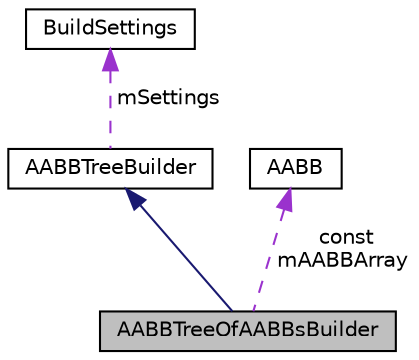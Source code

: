 digraph "AABBTreeOfAABBsBuilder"
{
  edge [fontname="Helvetica",fontsize="10",labelfontname="Helvetica",labelfontsize="10"];
  node [fontname="Helvetica",fontsize="10",shape=record];
  Node1 [label="AABBTreeOfAABBsBuilder",height=0.2,width=0.4,color="black", fillcolor="grey75", style="filled", fontcolor="black"];
  Node2 -> Node1 [dir="back",color="midnightblue",fontsize="10",style="solid",fontname="Helvetica"];
  Node2 [label="AABBTreeBuilder",height=0.2,width=0.4,color="black", fillcolor="white", style="filled",URL="$class_a_a_b_b_tree_builder.html"];
  Node3 -> Node2 [dir="back",color="darkorchid3",fontsize="10",style="dashed",label=" mSettings" ,fontname="Helvetica"];
  Node3 [label="BuildSettings",height=0.2,width=0.4,color="black", fillcolor="white", style="filled",URL="$struct_build_settings.html",tooltip="Simple wrapper around build-related settings [Opcode 1.3]. "];
  Node4 -> Node1 [dir="back",color="darkorchid3",fontsize="10",style="dashed",label=" const\nmAABBArray" ,fontname="Helvetica"];
  Node4 [label="AABB",height=0.2,width=0.4,color="black", fillcolor="white", style="filled",URL="$class_a_a_b_b.html"];
}
